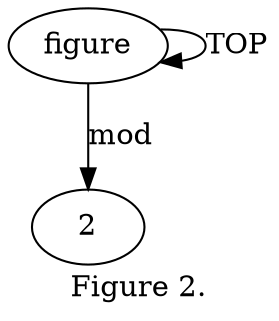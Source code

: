 digraph  {
	graph [label="Figure 2."];
	node [label="\N"];
	a0	 [color=black,
		gold_ind=0,
		gold_label=figure,
		label=figure,
		test_ind=0,
		test_label=figure];
	a0 -> a0 [key=0,
	color=black,
	gold_label=TOP,
	label=TOP,
	test_label=TOP];
"a0 2" [color=black,
	gold_ind=-1,
	gold_label=2,
	label=2,
	test_ind=-1,
	test_label=2];
a0 -> "a0 2" [key=0,
color=black,
gold_label=mod,
label=mod,
test_label=mod];
}
